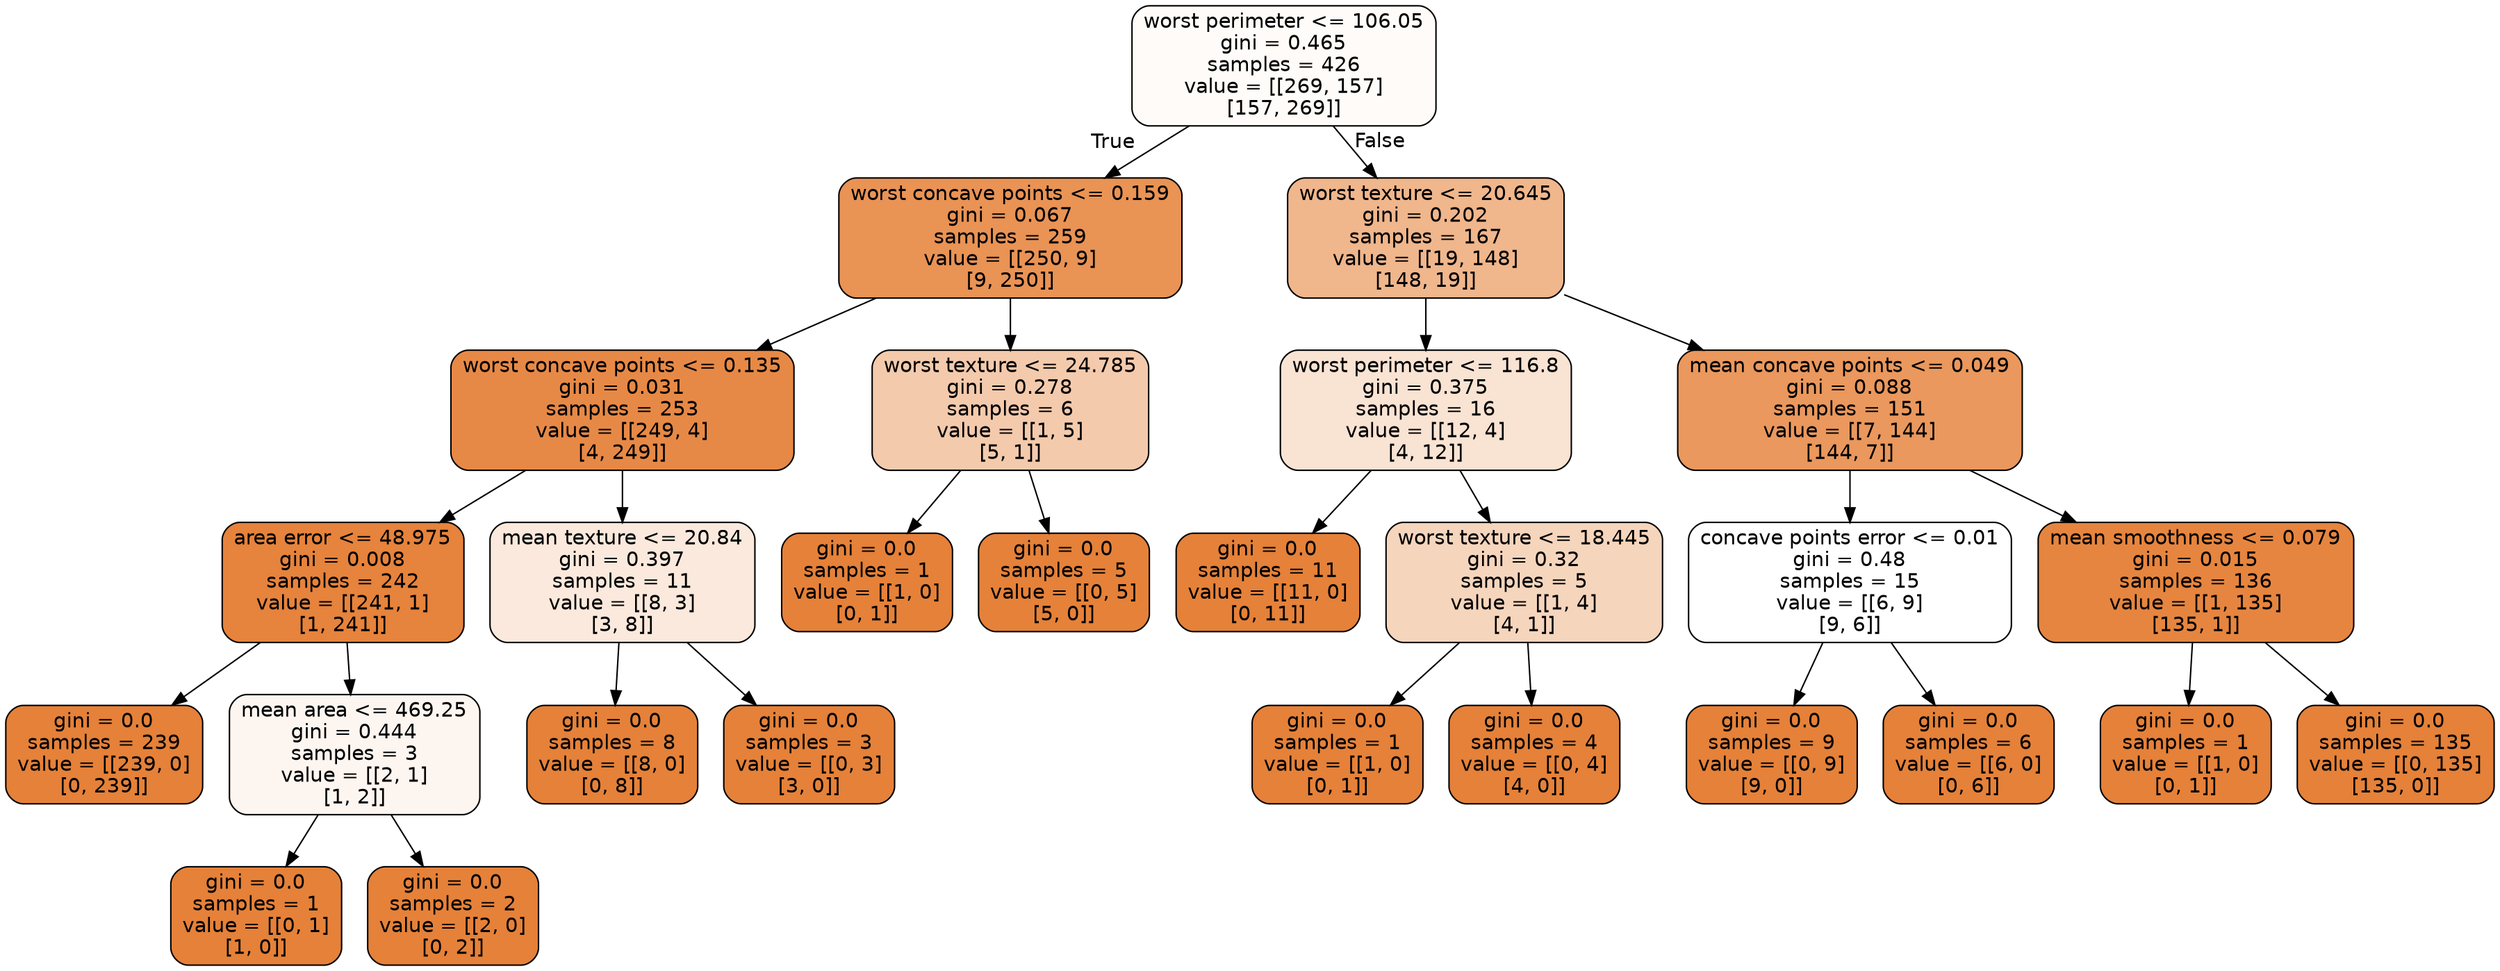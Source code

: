 digraph Tree {
node [shape=box, style="filled, rounded", color="black", fontname=helvetica] ;
edge [fontname=helvetica] ;
0 [label="worst perimeter <= 106.05\ngini = 0.465\nsamples = 426\nvalue = [[269, 157]\n[157, 269]]", fillcolor="#e5813908"] ;
1 [label="worst concave points <= 0.159\ngini = 0.067\nsamples = 259\nvalue = [[250, 9]\n[9, 250]]", fillcolor="#e58139db"] ;
0 -> 1 [labeldistance=2.5, labelangle=45, headlabel="True"] ;
2 [label="worst concave points <= 0.135\ngini = 0.031\nsamples = 253\nvalue = [[249, 4]\n[4, 249]]", fillcolor="#e58139ee"] ;
1 -> 2 ;
3 [label="area error <= 48.975\ngini = 0.008\nsamples = 242\nvalue = [[241, 1]\n[1, 241]]", fillcolor="#e58139fb"] ;
2 -> 3 ;
4 [label="gini = 0.0\nsamples = 239\nvalue = [[239, 0]\n[0, 239]]", fillcolor="#e58139ff"] ;
3 -> 4 ;
5 [label="mean area <= 469.25\ngini = 0.444\nsamples = 3\nvalue = [[2, 1]\n[1, 2]]", fillcolor="#e5813913"] ;
3 -> 5 ;
6 [label="gini = 0.0\nsamples = 1\nvalue = [[0, 1]\n[1, 0]]", fillcolor="#e58139ff"] ;
5 -> 6 ;
7 [label="gini = 0.0\nsamples = 2\nvalue = [[2, 0]\n[0, 2]]", fillcolor="#e58139ff"] ;
5 -> 7 ;
8 [label="mean texture <= 20.84\ngini = 0.397\nsamples = 11\nvalue = [[8, 3]\n[3, 8]]", fillcolor="#e581392c"] ;
2 -> 8 ;
9 [label="gini = 0.0\nsamples = 8\nvalue = [[8, 0]\n[0, 8]]", fillcolor="#e58139ff"] ;
8 -> 9 ;
10 [label="gini = 0.0\nsamples = 3\nvalue = [[0, 3]\n[3, 0]]", fillcolor="#e58139ff"] ;
8 -> 10 ;
11 [label="worst texture <= 24.785\ngini = 0.278\nsamples = 6\nvalue = [[1, 5]\n[5, 1]]", fillcolor="#e581396b"] ;
1 -> 11 ;
12 [label="gini = 0.0\nsamples = 1\nvalue = [[1, 0]\n[0, 1]]", fillcolor="#e58139ff"] ;
11 -> 12 ;
13 [label="gini = 0.0\nsamples = 5\nvalue = [[0, 5]\n[5, 0]]", fillcolor="#e58139ff"] ;
11 -> 13 ;
14 [label="worst texture <= 20.645\ngini = 0.202\nsamples = 167\nvalue = [[19, 148]\n[148, 19]]", fillcolor="#e5813994"] ;
0 -> 14 [labeldistance=2.5, labelangle=-45, headlabel="False"] ;
15 [label="worst perimeter <= 116.8\ngini = 0.375\nsamples = 16\nvalue = [[12, 4]\n[4, 12]]", fillcolor="#e5813938"] ;
14 -> 15 ;
16 [label="gini = 0.0\nsamples = 11\nvalue = [[11, 0]\n[0, 11]]", fillcolor="#e58139ff"] ;
15 -> 16 ;
17 [label="worst texture <= 18.445\ngini = 0.32\nsamples = 5\nvalue = [[1, 4]\n[4, 1]]", fillcolor="#e5813955"] ;
15 -> 17 ;
18 [label="gini = 0.0\nsamples = 1\nvalue = [[1, 0]\n[0, 1]]", fillcolor="#e58139ff"] ;
17 -> 18 ;
19 [label="gini = 0.0\nsamples = 4\nvalue = [[0, 4]\n[4, 0]]", fillcolor="#e58139ff"] ;
17 -> 19 ;
20 [label="mean concave points <= 0.049\ngini = 0.088\nsamples = 151\nvalue = [[7, 144]\n[144, 7]]", fillcolor="#e58139d0"] ;
14 -> 20 ;
21 [label="concave points error <= 0.01\ngini = 0.48\nsamples = 15\nvalue = [[6, 9]\n[9, 6]]", fillcolor="#e5813900"] ;
20 -> 21 ;
22 [label="gini = 0.0\nsamples = 9\nvalue = [[0, 9]\n[9, 0]]", fillcolor="#e58139ff"] ;
21 -> 22 ;
23 [label="gini = 0.0\nsamples = 6\nvalue = [[6, 0]\n[0, 6]]", fillcolor="#e58139ff"] ;
21 -> 23 ;
24 [label="mean smoothness <= 0.079\ngini = 0.015\nsamples = 136\nvalue = [[1, 135]\n[135, 1]]", fillcolor="#e58139f7"] ;
20 -> 24 ;
25 [label="gini = 0.0\nsamples = 1\nvalue = [[1, 0]\n[0, 1]]", fillcolor="#e58139ff"] ;
24 -> 25 ;
26 [label="gini = 0.0\nsamples = 135\nvalue = [[0, 135]\n[135, 0]]", fillcolor="#e58139ff"] ;
24 -> 26 ;
}